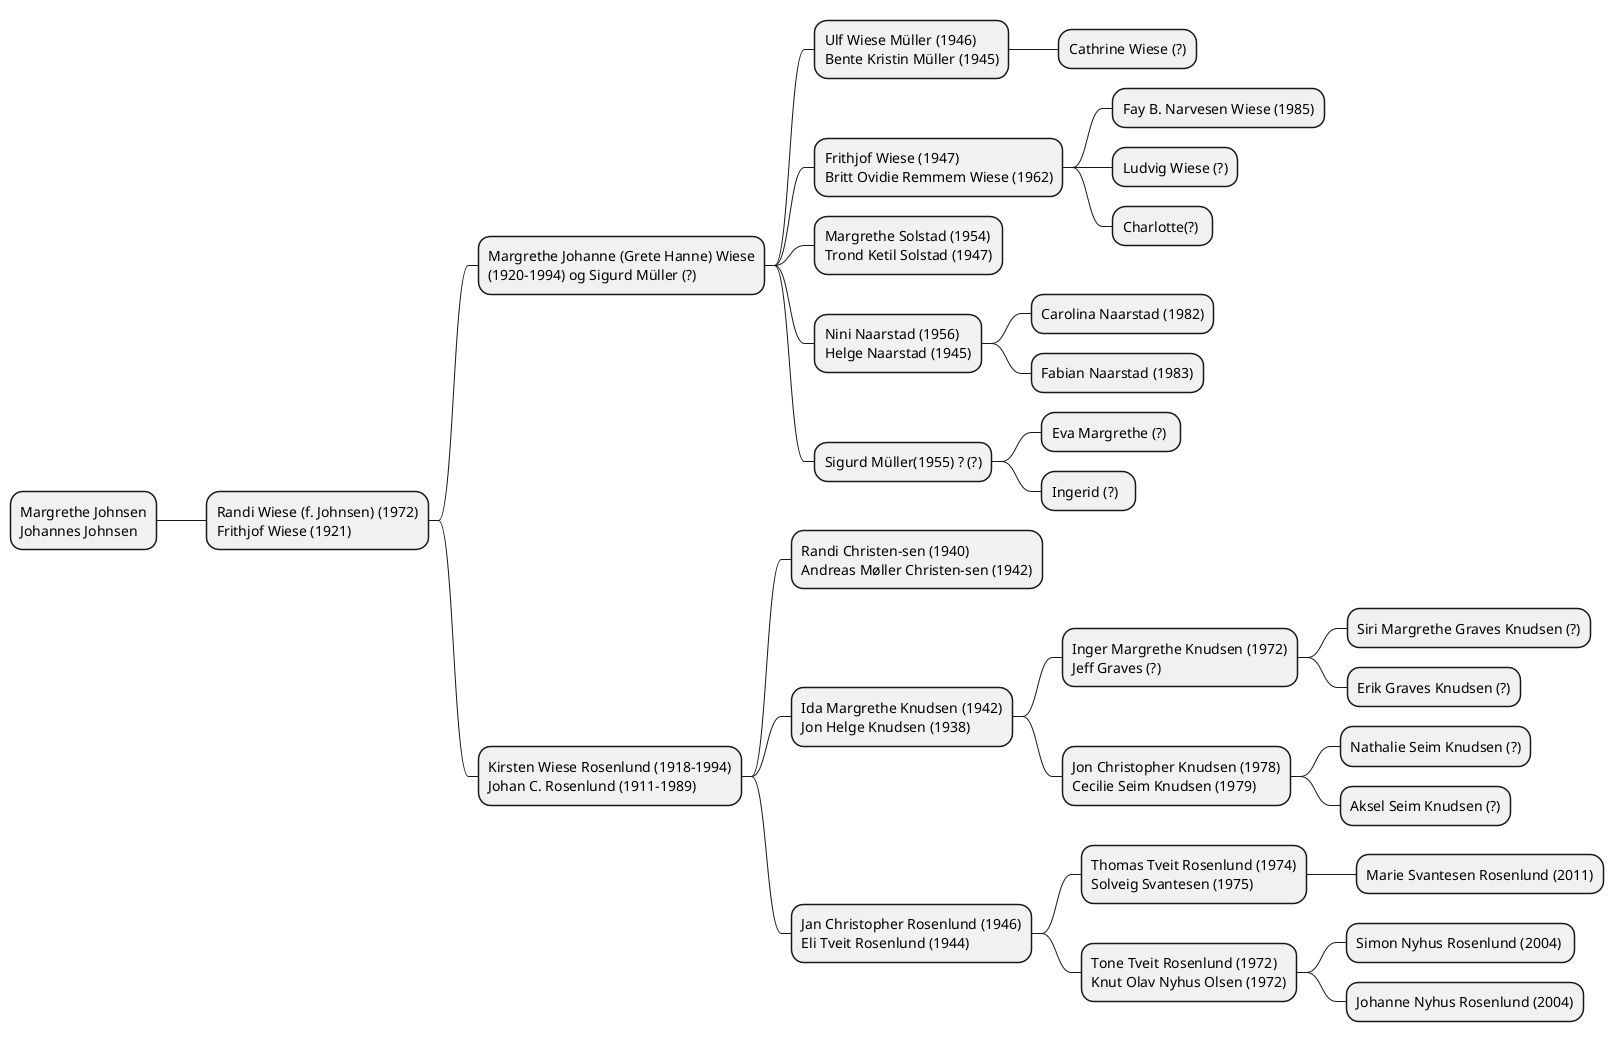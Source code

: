 @startmindmap

*:Margrethe Johnsen 
Johannes Johnsen;
**:Randi Wiese (f. Johnsen) (1972) 
Frithjof Wiese (1921);
***:Margrethe Johanne (Grete Hanne) Wiese 
(1920-1994) og Sigurd Müller (?);
****:Ulf Wiese Müller (1946)
Bente Kristin Müller (1945);
***** Cathrine Wiese (?)
****:Frithjof Wiese (1947)
Britt Ovidie Remmem Wiese (1962);
***** Fay B. Narvesen Wiese (1985)
***** Ludvig Wiese (?)
***** Charlotte(?) 
****:Margrethe Solstad (1954)
Trond Ketil Solstad (1947);
****:Nini Naarstad (1956)
Helge Naarstad (1945);
***** Carolina Naarstad (1982)
***** Fabian Naarstad (1983)
**** Sigurd Müller(1955) ? (?)
***** Eva Margrethe (?) 
***** Ingerid (?)  
***:Kirsten Wiese Rosenlund (1918-1994)
Johan C. Rosenlund (1911-1989);
****:Randi Christen-sen (1940)
Andreas Møller Christen-sen (1942);
****:Ida Margrethe Knudsen (1942)
Jon Helge Knudsen (1938);
*****:Inger Margrethe Knudsen (1972)
Jeff Graves (?);
****** Siri Margrethe Graves Knudsen (?)
****** Erik Graves Knudsen (?)
*****:Jon Christopher Knudsen (1978)
Cecilie Seim Knudsen (1979);
****** Nathalie Seim Knudsen (?)
****** Aksel Seim Knudsen (?)
****:Jan Christopher Rosenlund (1946)
Eli Tveit Rosenlund (1944);
*****:Thomas Tveit Rosenlund (1974)
Solveig Svantesen (1975);
****** Marie Svantesen Rosenlund (2011)
*****:Tone Tveit Rosenlund (1972)
Knut Olav Nyhus Olsen (1972);
****** Simon Nyhus Rosenlund (2004) 
****** Johanne Nyhus Rosenlund (2004)

@endmindmap